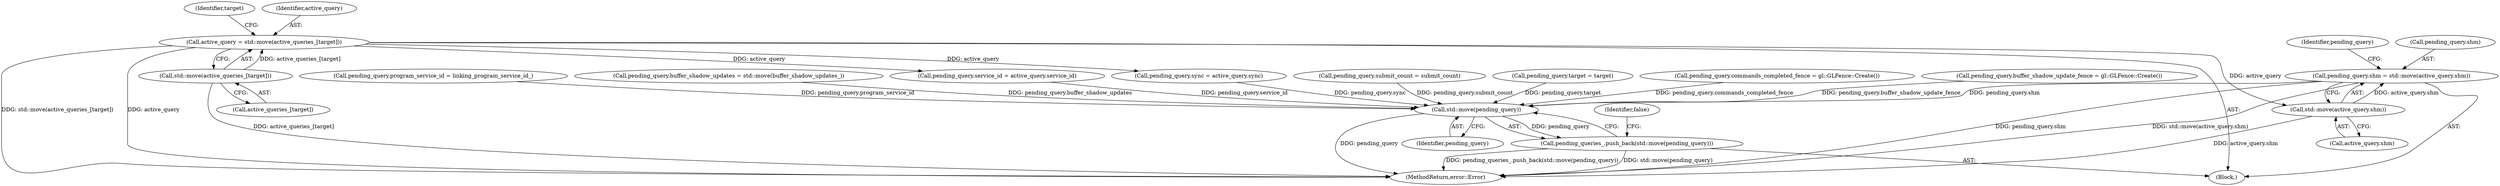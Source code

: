 digraph "0_Chrome_a4150b688a754d3d10d2ca385155b1c95d77d6ae_5@API" {
"1000178" [label="(Call,pending_query.shm = std::move(active_query.shm))"];
"1000182" [label="(Call,std::move(active_query.shm))"];
"1000157" [label="(Call,active_query = std::move(active_queries_[target]))"];
"1000159" [label="(Call,std::move(active_queries_[target]))"];
"1000232" [label="(Call,std::move(pending_query))"];
"1000231" [label="(Call,pending_queries_.push_back(std::move(pending_query)))"];
"1000193" [label="(Call,pending_query.submit_count = submit_count)"];
"1000182" [label="(Call,std::move(active_query.shm))"];
"1000236" [label="(Identifier,false)"];
"1000179" [label="(Call,pending_query.shm)"];
"1000171" [label="(Call,pending_query.service_id = active_query.service_id)"];
"1000166" [label="(Call,pending_query.target = target)"];
"1000233" [label="(Identifier,pending_query)"];
"1000237" [label="(MethodReturn,error::Error)"];
"1000159" [label="(Call,std::move(active_queries_[target]))"];
"1000202" [label="(Call,pending_query.commands_completed_fence = gl::GLFence::Create())"];
"1000209" [label="(Call,pending_query.buffer_shadow_update_fence = gl::GLFence::Create())"];
"1000178" [label="(Call,pending_query.shm = std::move(active_query.shm))"];
"1000186" [label="(Call,pending_query.sync = active_query.sync)"];
"1000160" [label="(Call,active_queries_[target])"];
"1000164" [label="(Identifier,target)"];
"1000232" [label="(Call,std::move(pending_query))"];
"1000231" [label="(Call,pending_queries_.push_back(std::move(pending_query)))"];
"1000158" [label="(Identifier,active_query)"];
"1000103" [label="(Block,)"];
"1000223" [label="(Call,pending_query.program_service_id = linking_program_service_id_)"];
"1000183" [label="(Call,active_query.shm)"];
"1000157" [label="(Call,active_query = std::move(active_queries_[target]))"];
"1000214" [label="(Call,pending_query.buffer_shadow_updates = std::move(buffer_shadow_updates_))"];
"1000188" [label="(Identifier,pending_query)"];
"1000178" -> "1000103"  [label="AST: "];
"1000178" -> "1000182"  [label="CFG: "];
"1000179" -> "1000178"  [label="AST: "];
"1000182" -> "1000178"  [label="AST: "];
"1000188" -> "1000178"  [label="CFG: "];
"1000178" -> "1000237"  [label="DDG: pending_query.shm"];
"1000178" -> "1000237"  [label="DDG: std::move(active_query.shm)"];
"1000182" -> "1000178"  [label="DDG: active_query.shm"];
"1000178" -> "1000232"  [label="DDG: pending_query.shm"];
"1000182" -> "1000183"  [label="CFG: "];
"1000183" -> "1000182"  [label="AST: "];
"1000182" -> "1000237"  [label="DDG: active_query.shm"];
"1000157" -> "1000182"  [label="DDG: active_query"];
"1000157" -> "1000103"  [label="AST: "];
"1000157" -> "1000159"  [label="CFG: "];
"1000158" -> "1000157"  [label="AST: "];
"1000159" -> "1000157"  [label="AST: "];
"1000164" -> "1000157"  [label="CFG: "];
"1000157" -> "1000237"  [label="DDG: std::move(active_queries_[target])"];
"1000157" -> "1000237"  [label="DDG: active_query"];
"1000159" -> "1000157"  [label="DDG: active_queries_[target]"];
"1000157" -> "1000171"  [label="DDG: active_query"];
"1000157" -> "1000186"  [label="DDG: active_query"];
"1000159" -> "1000160"  [label="CFG: "];
"1000160" -> "1000159"  [label="AST: "];
"1000159" -> "1000237"  [label="DDG: active_queries_[target]"];
"1000232" -> "1000231"  [label="AST: "];
"1000232" -> "1000233"  [label="CFG: "];
"1000233" -> "1000232"  [label="AST: "];
"1000231" -> "1000232"  [label="CFG: "];
"1000232" -> "1000237"  [label="DDG: pending_query"];
"1000232" -> "1000231"  [label="DDG: pending_query"];
"1000193" -> "1000232"  [label="DDG: pending_query.submit_count"];
"1000209" -> "1000232"  [label="DDG: pending_query.buffer_shadow_update_fence"];
"1000166" -> "1000232"  [label="DDG: pending_query.target"];
"1000202" -> "1000232"  [label="DDG: pending_query.commands_completed_fence"];
"1000214" -> "1000232"  [label="DDG: pending_query.buffer_shadow_updates"];
"1000223" -> "1000232"  [label="DDG: pending_query.program_service_id"];
"1000171" -> "1000232"  [label="DDG: pending_query.service_id"];
"1000186" -> "1000232"  [label="DDG: pending_query.sync"];
"1000231" -> "1000103"  [label="AST: "];
"1000236" -> "1000231"  [label="CFG: "];
"1000231" -> "1000237"  [label="DDG: pending_queries_.push_back(std::move(pending_query))"];
"1000231" -> "1000237"  [label="DDG: std::move(pending_query)"];
}
